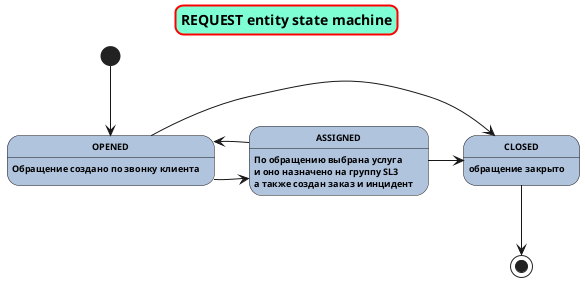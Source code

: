 @startuml
skinparam titleBorderRoundCorner 15
skinparam titleBorderThickness 2
skinparam titleBorderColor red
skinparam titleBackgroundColor Aquamarine
title REQUEST entity state machine
skinparam StateFontSize 9
skinparam StateFontStyle bold
skinparam StateBackgroundColor LightSteelBlue
[*] --> OPENED
OPENED -> ASSIGNED
ASSIGNED -> OPENED
ASSIGNED -> CLOSED
OPENED -> CLOSED
CLOSED --> [*]
OPENED : Обращение создано по звонку клиента
ASSIGNED : По обращению выбрана услуга\nи оно назначено на группу SL3\nа также создан заказ и инцидент
CLOSED : обращение закрыто
@enduml